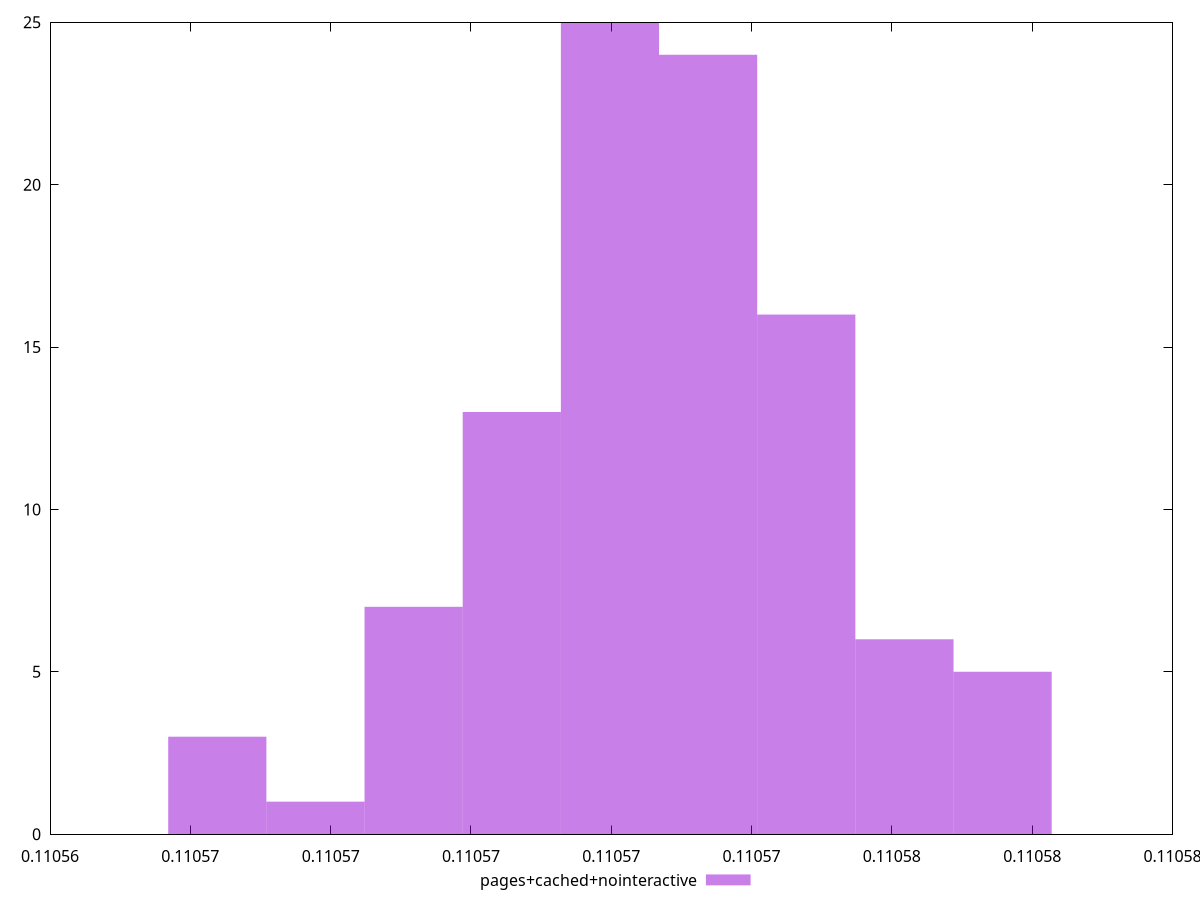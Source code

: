 $_pagesCachedNointeractive <<EOF
0.11057058230844864 13
0.11057617918947357 6
0.1105733807489611 24
0.11057198152870487 25
0.11057757840972982 5
0.11056778386793617 1
0.11057477996921734 16
0.1105691830881924 7
0.11056638464767993 3
EOF
set key outside below
set terminal pngcairo
set output "report_00006_2020-11-02T20-21-41.718Z/uses-long-cache-ttl/pages+cached+nointeractive//hist.png"
set yrange [0:25]
set boxwidth 0.0000013992202562348764
set style fill transparent solid 0.5 noborder
plot $_pagesCachedNointeractive title "pages+cached+nointeractive" with boxes ,